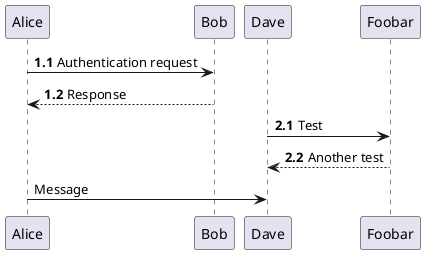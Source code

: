 {
  "sha1": "tjhq51d0ic38sqz9530qdshrmbypzmo",
  "insertion": {
    "when": "2024-06-04T17:28:46.321Z",
    "user": "plantuml@gmail.com"
  }
}
@startuml
autonumber 1.1
Alice -> Bob: Authentication request
Bob --> Alice: Response

autonumber 2.1
Dave -> Foobar: Test
Foobar --> Dave: Another test

autonumber stop
Alice -> Dave: Message
@enduml
